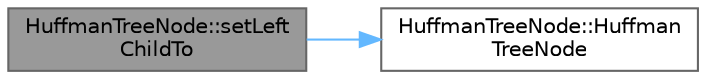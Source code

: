 digraph "HuffmanTreeNode::setLeftChildTo"
{
 // LATEX_PDF_SIZE
  bgcolor="transparent";
  edge [fontname=Helvetica,fontsize=10,labelfontname=Helvetica,labelfontsize=10];
  node [fontname=Helvetica,fontsize=10,shape=box,height=0.2,width=0.4];
  rankdir="LR";
  Node1 [id="Node000001",label="HuffmanTreeNode::setLeft\lChildTo",height=0.2,width=0.4,color="gray40", fillcolor="grey60", style="filled", fontcolor="black",tooltip=" "];
  Node1 -> Node2 [id="edge1_Node000001_Node000002",color="steelblue1",style="solid",tooltip=" "];
  Node2 [id="Node000002",label="HuffmanTreeNode::Huffman\lTreeNode",height=0.2,width=0.4,color="grey40", fillcolor="white", style="filled",URL="$class_huffman_tree_node.html#a59baf13ba5eea4b50e52dd7cbc72d885",tooltip=" "];
}
